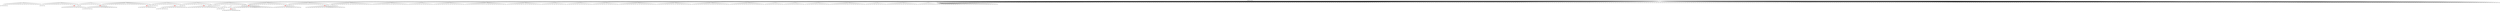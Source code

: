 digraph g {
	"53" -> "54";
	"54" [label="41"];
	"50" -> "51";
	"51" [label="22"];
	"41" -> "42";
	"42" [color=indianred1, style=filled, label="21"];
	"40" -> "41";
	"41" [label="33"];
	"38" -> "39";
	"39" [label="29"];
	"37" -> "38";
	"38" [color=indianred1, style=filled, label="50"];
	"36" -> "37";
	"37" [label="20"];
	"32" -> "33";
	"33" [color=indianred1, style=filled, label="9"];
	"31" -> "32";
	"32" [label="18"];
	"29" -> "30";
	"30" [label="11"];
	"28" -> "29";
	"29" [color=indianred1, style=filled, label="6"];
	"27" -> "28";
	"28" [label="35"];
	"25" -> "26";
	"26" [color=indianred1, style=filled, label="39"];
	"23" -> "24";
	"24" [label="40"];
	"23" -> "25";
	"25" [label="12"];
	"20" -> "21";
	"21" [label="13"];
	"19" -> "20";
	"20" [label="8"];
	"19" -> "22";
	"22" [label="44"];
	"17" -> "18";
	"18" [color=indianred1, style=filled, label="25"];
	"16" -> "17";
	"17" [label="23"];
	"15" -> "16";
	"16" [color=indianred1, style=filled, label="32"];
	"14" -> "15";
	"15" [label="25"];
	"14" -> "19";
	"19" [label="7"];
	"8" -> "9";
	"9" [color=indianred1, style=filled, label="31"];
	"7" -> "8";
	"8" [label="5"];
	"2" -> "3";
	"3" [color=indianred1, style=filled, label="49"];
	"1" -> "2";
	"2" [label="30"];
	"1" -> "4";
	"4" [label="17"];
	"0" -> "1";
	"1" [label="49"];
	"0" -> "5";
	"5" [label="36"];
	"0" -> "6";
	"6" [label="34"];
	"0" -> "7";
	"7" [label="31"];
	"0" -> "10";
	"10" [label="43"];
	"0" -> "11";
	"11" [label="3"];
	"0" -> "12";
	"12" [label="19"];
	"0" -> "13";
	"13" [label="26"];
	"0" -> "14";
	"14" [label="32"];
	"0" -> "23";
	"23" [label="39"];
	"0" -> "27";
	"27" [label="6"];
	"0" -> "31";
	"31" [label="9"];
	"0" -> "34";
	"34" [label="28"];
	"0" -> "35";
	"35" [label="10"];
	"0" -> "36";
	"36" [label="50"];
	"0" -> "40";
	"40" [label="21"];
	"0" -> "43";
	"43" [label="46"];
	"0" -> "44";
	"44" [label="42"];
	"0" -> "45";
	"45" [label="2"];
	"0" -> "46";
	"46" [label="15"];
	"0" -> "47";
	"47" [label="14"];
	"0" -> "48";
	"48" [label="37"];
	"0" -> "49";
	"49" [label="48"];
	"0" -> "50";
	"50" [label="38"];
	"0" -> "52";
	"52" [label="27"];
	"0" -> "53";
	"53" [label="45"];
	"0" -> "55";
	"55" [label="4"];
	"0" -> "56";
	"56" [label="16"];
	"0" -> "57";
	"57" [label="24"];
	"0" -> "58";
	"58" [label="47"];
	"0" -> "59";
	"59" [label="1"];
	"0" [label="germline"];
	"0" -> "cell1";
	"cell1" [shape=box];
	"36" -> "cell2";
	"cell2" [shape=box];
	"59" -> "cell3";
	"cell3" [shape=box];
	"0" -> "cell4";
	"cell4" [shape=box];
	"0" -> "cell5";
	"cell5" [shape=box];
	"0" -> "cell6";
	"cell6" [shape=box];
	"43" -> "cell7";
	"cell7" [shape=box];
	"0" -> "cell8";
	"cell8" [shape=box];
	"0" -> "cell9";
	"cell9" [shape=box];
	"57" -> "cell10";
	"cell10" [shape=box];
	"0" -> "cell11";
	"cell11" [shape=box];
	"30" -> "cell12";
	"cell12" [shape=box];
	"0" -> "cell13";
	"cell13" [shape=box];
	"44" -> "cell14";
	"cell14" [shape=box];
	"0" -> "cell15";
	"cell15" [shape=box];
	"0" -> "cell16";
	"cell16" [shape=box];
	"33" -> "cell17";
	"cell17" [shape=box];
	"0" -> "cell18";
	"cell18" [shape=box];
	"0" -> "cell19";
	"cell19" [shape=box];
	"16" -> "cell20";
	"cell20" [shape=box];
	"59" -> "cell21";
	"cell21" [shape=box];
	"35" -> "cell22";
	"cell22" [shape=box];
	"42" -> "cell23";
	"cell23" [shape=box];
	"0" -> "cell24";
	"cell24" [shape=box];
	"0" -> "cell25";
	"cell25" [shape=box];
	"0" -> "cell26";
	"cell26" [shape=box];
	"0" -> "cell27";
	"cell27" [shape=box];
	"0" -> "cell28";
	"cell28" [shape=box];
	"45" -> "cell29";
	"cell29" [shape=box];
	"35" -> "cell30";
	"cell30" [shape=box];
	"0" -> "cell31";
	"cell31" [shape=box];
	"0" -> "cell32";
	"cell32" [shape=box];
	"0" -> "cell33";
	"cell33" [shape=box];
	"30" -> "cell34";
	"cell34" [shape=box];
	"0" -> "cell35";
	"cell35" [shape=box];
	"0" -> "cell36";
	"cell36" [shape=box];
	"0" -> "cell37";
	"cell37" [shape=box];
	"6" -> "cell38";
	"cell38" [shape=box];
	"0" -> "cell39";
	"cell39" [shape=box];
	"0" -> "cell40";
	"cell40" [shape=box];
	"0" -> "cell41";
	"cell41" [shape=box];
	"0" -> "cell42";
	"cell42" [shape=box];
	"56" -> "cell43";
	"cell43" [shape=box];
	"0" -> "cell44";
	"cell44" [shape=box];
	"14" -> "cell45";
	"cell45" [shape=box];
	"0" -> "cell46";
	"cell46" [shape=box];
	"0" -> "cell47";
	"cell47" [shape=box];
	"0" -> "cell48";
	"cell48" [shape=box];
	"0" -> "cell49";
	"cell49" [shape=box];
	"59" -> "cell50";
	"cell50" [shape=box];
	"0" -> "cell51";
	"cell51" [shape=box];
	"35" -> "cell52";
	"cell52" [shape=box];
	"46" -> "cell53";
	"cell53" [shape=box];
	"56" -> "cell54";
	"cell54" [shape=box];
	"51" -> "cell55";
	"cell55" [shape=box];
	"0" -> "cell56";
	"cell56" [shape=box];
	"0" -> "cell57";
	"cell57" [shape=box];
	"0" -> "cell58";
	"cell58" [shape=box];
	"7" -> "cell59";
	"cell59" [shape=box];
	"1" -> "cell60";
	"cell60" [shape=box];
	"33" -> "cell61";
	"cell61" [shape=box];
	"0" -> "cell62";
	"cell62" [shape=box];
	"40" -> "cell63";
	"cell63" [shape=box];
	"12" -> "cell64";
	"cell64" [shape=box];
	"26" -> "cell65";
	"cell65" [shape=box];
	"5" -> "cell66";
	"cell66" [shape=box];
	"18" -> "cell67";
	"cell67" [shape=box];
	"48" -> "cell68";
	"cell68" [shape=box];
	"43" -> "cell69";
	"cell69" [shape=box];
	"0" -> "cell70";
	"cell70" [shape=box];
	"0" -> "cell71";
	"cell71" [shape=box];
	"12" -> "cell72";
	"cell72" [shape=box];
	"0" -> "cell73";
	"cell73" [shape=box];
	"36" -> "cell74";
	"cell74" [shape=box];
	"0" -> "cell75";
	"cell75" [shape=box];
	"35" -> "cell76";
	"cell76" [shape=box];
	"0" -> "cell77";
	"cell77" [shape=box];
	"42" -> "cell78";
	"cell78" [shape=box];
	"0" -> "cell79";
	"cell79" [shape=box];
	"0" -> "cell80";
	"cell80" [shape=box];
	"58" -> "cell81";
	"cell81" [shape=box];
	"0" -> "cell82";
	"cell82" [shape=box];
	"0" -> "cell83";
	"cell83" [shape=box];
	"23" -> "cell84";
	"cell84" [shape=box];
	"1" -> "cell85";
	"cell85" [shape=box];
	"55" -> "cell86";
	"cell86" [shape=box];
	"50" -> "cell87";
	"cell87" [shape=box];
	"0" -> "cell88";
	"cell88" [shape=box];
	"0" -> "cell89";
	"cell89" [shape=box];
	"5" -> "cell90";
	"cell90" [shape=box];
	"0" -> "cell91";
	"cell91" [shape=box];
	"0" -> "cell92";
	"cell92" [shape=box];
	"0" -> "cell93";
	"cell93" [shape=box];
	"46" -> "cell94";
	"cell94" [shape=box];
	"38" -> "cell95";
	"cell95" [shape=box];
	"0" -> "cell96";
	"cell96" [shape=box];
	"12" -> "cell97";
	"cell97" [shape=box];
	"0" -> "cell98";
	"cell98" [shape=box];
	"13" -> "cell99";
	"cell99" [shape=box];
	"11" -> "cell100";
	"cell100" [shape=box];
	"0" -> "cell101";
	"cell101" [shape=box];
	"0" -> "cell102";
	"cell102" [shape=box];
	"0" -> "cell103";
	"cell103" [shape=box];
	"0" -> "cell104";
	"cell104" [shape=box];
	"52" -> "cell105";
	"cell105" [shape=box];
	"0" -> "cell106";
	"cell106" [shape=box];
	"0" -> "cell107";
	"cell107" [shape=box];
	"0" -> "cell108";
	"cell108" [shape=box];
	"0" -> "cell109";
	"cell109" [shape=box];
	"39" -> "cell110";
	"cell110" [shape=box];
	"0" -> "cell111";
	"cell111" [shape=box];
	"0" -> "cell112";
	"cell112" [shape=box];
	"0" -> "cell113";
	"cell113" [shape=box];
	"23" -> "cell114";
	"cell114" [shape=box];
	"0" -> "cell115";
	"cell115" [shape=box];
	"0" -> "cell116";
	"cell116" [shape=box];
	"12" -> "cell117";
	"cell117" [shape=box];
	"0" -> "cell118";
	"cell118" [shape=box];
	"0" -> "cell119";
	"cell119" [shape=box];
	"0" -> "cell120";
	"cell120" [shape=box];
	"49" -> "cell121";
	"cell121" [shape=box];
	"0" -> "cell122";
	"cell122" [shape=box];
	"48" -> "cell123";
	"cell123" [shape=box];
	"16" -> "cell124";
	"cell124" [shape=box];
	"11" -> "cell125";
	"cell125" [shape=box];
	"12" -> "cell126";
	"cell126" [shape=box];
	"23" -> "cell127";
	"cell127" [shape=box];
	"4" -> "cell128";
	"cell128" [shape=box];
	"16" -> "cell129";
	"cell129" [shape=box];
	"7" -> "cell130";
	"cell130" [shape=box];
	"31" -> "cell131";
	"cell131" [shape=box];
	"0" -> "cell132";
	"cell132" [shape=box];
	"0" -> "cell133";
	"cell133" [shape=box];
	"0" -> "cell134";
	"cell134" [shape=box];
	"0" -> "cell135";
	"cell135" [shape=box];
	"43" -> "cell136";
	"cell136" [shape=box];
	"0" -> "cell137";
	"cell137" [shape=box];
	"46" -> "cell138";
	"cell138" [shape=box];
	"0" -> "cell139";
	"cell139" [shape=box];
	"5" -> "cell140";
	"cell140" [shape=box];
	"0" -> "cell141";
	"cell141" [shape=box];
	"0" -> "cell142";
	"cell142" [shape=box];
	"42" -> "cell143";
	"cell143" [shape=box];
	"0" -> "cell144";
	"cell144" [shape=box];
	"0" -> "cell145";
	"cell145" [shape=box];
	"0" -> "cell146";
	"cell146" [shape=box];
	"0" -> "cell147";
	"cell147" [shape=box];
	"0" -> "cell148";
	"cell148" [shape=box];
	"13" -> "cell149";
	"cell149" [shape=box];
	"45" -> "cell150";
	"cell150" [shape=box];
	"46" -> "cell151";
	"cell151" [shape=box];
	"0" -> "cell152";
	"cell152" [shape=box];
	"1" -> "cell153";
	"cell153" [shape=box];
	"39" -> "cell154";
	"cell154" [shape=box];
	"37" -> "cell155";
	"cell155" [shape=box];
	"23" -> "cell156";
	"cell156" [shape=box];
	"43" -> "cell157";
	"cell157" [shape=box];
	"20" -> "cell158";
	"cell158" [shape=box];
	"0" -> "cell159";
	"cell159" [shape=box];
	"35" -> "cell160";
	"cell160" [shape=box];
	"52" -> "cell161";
	"cell161" [shape=box];
	"0" -> "cell162";
	"cell162" [shape=box];
	"0" -> "cell163";
	"cell163" [shape=box];
	"0" -> "cell164";
	"cell164" [shape=box];
	"0" -> "cell165";
	"cell165" [shape=box];
	"0" -> "cell166";
	"cell166" [shape=box];
	"3" -> "cell167";
	"cell167" [shape=box];
	"48" -> "cell168";
	"cell168" [shape=box];
	"5" -> "cell169";
	"cell169" [shape=box];
	"0" -> "cell170";
	"cell170" [shape=box];
	"5" -> "cell171";
	"cell171" [shape=box];
	"0" -> "cell172";
	"cell172" [shape=box];
	"0" -> "cell173";
	"cell173" [shape=box];
	"0" -> "cell174";
	"cell174" [shape=box];
	"0" -> "cell175";
	"cell175" [shape=box];
	"11" -> "cell176";
	"cell176" [shape=box];
	"0" -> "cell177";
	"cell177" [shape=box];
	"0" -> "cell178";
	"cell178" [shape=box];
	"0" -> "cell179";
	"cell179" [shape=box];
	"0" -> "cell180";
	"cell180" [shape=box];
	"0" -> "cell181";
	"cell181" [shape=box];
	"46" -> "cell182";
	"cell182" [shape=box];
	"0" -> "cell183";
	"cell183" [shape=box];
	"48" -> "cell184";
	"cell184" [shape=box];
	"0" -> "cell185";
	"cell185" [shape=box];
	"0" -> "cell186";
	"cell186" [shape=box];
	"0" -> "cell187";
	"cell187" [shape=box];
	"0" -> "cell188";
	"cell188" [shape=box];
	"0" -> "cell189";
	"cell189" [shape=box];
	"28" -> "cell190";
	"cell190" [shape=box];
	"0" -> "cell191";
	"cell191" [shape=box];
	"36" -> "cell192";
	"cell192" [shape=box];
	"0" -> "cell193";
	"cell193" [shape=box];
	"49" -> "cell194";
	"cell194" [shape=box];
	"0" -> "cell195";
	"cell195" [shape=box];
	"38" -> "cell196";
	"cell196" [shape=box];
	"0" -> "cell197";
	"cell197" [shape=box];
	"44" -> "cell198";
	"cell198" [shape=box];
	"0" -> "cell199";
	"cell199" [shape=box];
	"0" -> "cell200";
	"cell200" [shape=box];
	"10" -> "cell201";
	"cell201" [shape=box];
	"0" -> "cell202";
	"cell202" [shape=box];
	"52" -> "cell203";
	"cell203" [shape=box];
	"0" -> "cell204";
	"cell204" [shape=box];
	"0" -> "cell205";
	"cell205" [shape=box];
	"11" -> "cell206";
	"cell206" [shape=box];
	"0" -> "cell207";
	"cell207" [shape=box];
	"0" -> "cell208";
	"cell208" [shape=box];
	"0" -> "cell209";
	"cell209" [shape=box];
	"0" -> "cell210";
	"cell210" [shape=box];
	"0" -> "cell211";
	"cell211" [shape=box];
	"45" -> "cell212";
	"cell212" [shape=box];
	"0" -> "cell213";
	"cell213" [shape=box];
	"13" -> "cell214";
	"cell214" [shape=box];
	"0" -> "cell215";
	"cell215" [shape=box];
	"38" -> "cell216";
	"cell216" [shape=box];
	"26" -> "cell217";
	"cell217" [shape=box];
	"45" -> "cell218";
	"cell218" [shape=box];
	"0" -> "cell219";
	"cell219" [shape=box];
	"36" -> "cell220";
	"cell220" [shape=box];
	"14" -> "cell221";
	"cell221" [shape=box];
	"0" -> "cell222";
	"cell222" [shape=box];
	"0" -> "cell223";
	"cell223" [shape=box];
	"0" -> "cell224";
	"cell224" [shape=box];
	"4" -> "cell225";
	"cell225" [shape=box];
	"0" -> "cell226";
	"cell226" [shape=box];
	"46" -> "cell227";
	"cell227" [shape=box];
	"5" -> "cell228";
	"cell228" [shape=box];
	"11" -> "cell229";
	"cell229" [shape=box];
	"44" -> "cell230";
	"cell230" [shape=box];
	"0" -> "cell231";
	"cell231" [shape=box];
	"48" -> "cell232";
	"cell232" [shape=box];
	"31" -> "cell233";
	"cell233" [shape=box];
	"0" -> "cell234";
	"cell234" [shape=box];
	"58" -> "cell235";
	"cell235" [shape=box];
	"36" -> "cell236";
	"cell236" [shape=box];
	"0" -> "cell237";
	"cell237" [shape=box];
	"0" -> "cell238";
	"cell238" [shape=box];
	"0" -> "cell239";
	"cell239" [shape=box];
	"0" -> "cell240";
	"cell240" [shape=box];
	"5" -> "cell241";
	"cell241" [shape=box];
	"0" -> "cell242";
	"cell242" [shape=box];
	"58" -> "cell243";
	"cell243" [shape=box];
	"0" -> "cell244";
	"cell244" [shape=box];
	"38" -> "cell245";
	"cell245" [shape=box];
	"45" -> "cell246";
	"cell246" [shape=box];
	"36" -> "cell247";
	"cell247" [shape=box];
	"0" -> "cell248";
	"cell248" [shape=box];
	"0" -> "cell249";
	"cell249" [shape=box];
	"42" -> "cell250";
	"cell250" [shape=box];
	"32" -> "cell251";
	"cell251" [shape=box];
	"58" -> "cell252";
	"cell252" [shape=box];
	"0" -> "cell253";
	"cell253" [shape=box];
	"0" -> "cell254";
	"cell254" [shape=box];
	"16" -> "cell255";
	"cell255" [shape=box];
	"0" -> "cell256";
	"cell256" [shape=box];
	"21" -> "cell257";
	"cell257" [shape=box];
	"33" -> "cell258";
	"cell258" [shape=box];
	"0" -> "cell259";
	"cell259" [shape=box];
	"11" -> "cell260";
	"cell260" [shape=box];
	"0" -> "cell261";
	"cell261" [shape=box];
	"0" -> "cell262";
	"cell262" [shape=box];
	"16" -> "cell263";
	"cell263" [shape=box];
	"0" -> "cell264";
	"cell264" [shape=box];
	"0" -> "cell265";
	"cell265" [shape=box];
	"0" -> "cell266";
	"cell266" [shape=box];
	"26" -> "cell267";
	"cell267" [shape=box];
	"50" -> "cell268";
	"cell268" [shape=box];
	"0" -> "cell269";
	"cell269" [shape=box];
	"0" -> "cell270";
	"cell270" [shape=box];
	"44" -> "cell271";
	"cell271" [shape=box];
	"49" -> "cell272";
	"cell272" [shape=box];
	"0" -> "cell273";
	"cell273" [shape=box];
	"0" -> "cell274";
	"cell274" [shape=box];
	"13" -> "cell275";
	"cell275" [shape=box];
	"0" -> "cell276";
	"cell276" [shape=box];
	"33" -> "cell277";
	"cell277" [shape=box];
	"50" -> "cell278";
	"cell278" [shape=box];
	"0" -> "cell279";
	"cell279" [shape=box];
	"0" -> "cell280";
	"cell280" [shape=box];
	"0" -> "cell281";
	"cell281" [shape=box];
	"0" -> "cell282";
	"cell282" [shape=box];
	"0" -> "cell283";
	"cell283" [shape=box];
	"3" -> "cell284";
	"cell284" [shape=box];
	"12" -> "cell285";
	"cell285" [shape=box];
	"0" -> "cell286";
	"cell286" [shape=box];
	"0" -> "cell287";
	"cell287" [shape=box];
	"56" -> "cell288";
	"cell288" [shape=box];
	"0" -> "cell289";
	"cell289" [shape=box];
	"0" -> "cell290";
	"cell290" [shape=box];
	"0" -> "cell291";
	"cell291" [shape=box];
	"22" -> "cell292";
	"cell292" [shape=box];
	"0" -> "cell293";
	"cell293" [shape=box];
	"0" -> "cell294";
	"cell294" [shape=box];
	"52" -> "cell295";
	"cell295" [shape=box];
	"0" -> "cell296";
	"cell296" [shape=box];
	"50" -> "cell297";
	"cell297" [shape=box];
	"33" -> "cell298";
	"cell298" [shape=box];
	"0" -> "cell299";
	"cell299" [shape=box];
	"3" -> "cell300";
	"cell300" [shape=box];
	"31" -> "cell301";
	"cell301" [shape=box];
	"31" -> "cell302";
	"cell302" [shape=box];
	"0" -> "cell303";
	"cell303" [shape=box];
	"7" -> "cell304";
	"cell304" [shape=box];
	"0" -> "cell305";
	"cell305" [shape=box];
	"0" -> "cell306";
	"cell306" [shape=box];
	"27" -> "cell307";
	"cell307" [shape=box];
	"0" -> "cell308";
	"cell308" [shape=box];
	"0" -> "cell309";
	"cell309" [shape=box];
	"0" -> "cell310";
	"cell310" [shape=box];
	"0" -> "cell311";
	"cell311" [shape=box];
	"0" -> "cell312";
	"cell312" [shape=box];
	"6" -> "cell313";
	"cell313" [shape=box];
	"52" -> "cell314";
	"cell314" [shape=box];
	"0" -> "cell315";
	"cell315" [shape=box];
	"7" -> "cell316";
	"cell316" [shape=box];
	"6" -> "cell317";
	"cell317" [shape=box];
	"0" -> "cell318";
	"cell318" [shape=box];
	"0" -> "cell319";
	"cell319" [shape=box];
	"50" -> "cell320";
	"cell320" [shape=box];
	"59" -> "cell321";
	"cell321" [shape=box];
	"54" -> "cell322";
	"cell322" [shape=box];
	"0" -> "cell323";
	"cell323" [shape=box];
	"57" -> "cell324";
	"cell324" [shape=box];
	"0" -> "cell325";
	"cell325" [shape=box];
	"0" -> "cell326";
	"cell326" [shape=box];
	"0" -> "cell327";
	"cell327" [shape=box];
	"0" -> "cell328";
	"cell328" [shape=box];
	"0" -> "cell329";
	"cell329" [shape=box];
	"0" -> "cell330";
	"cell330" [shape=box];
	"58" -> "cell331";
	"cell331" [shape=box];
	"0" -> "cell332";
	"cell332" [shape=box];
	"27" -> "cell333";
	"cell333" [shape=box];
	"0" -> "cell334";
	"cell334" [shape=box];
	"0" -> "cell335";
	"cell335" [shape=box];
	"43" -> "cell336";
	"cell336" [shape=box];
	"55" -> "cell337";
	"cell337" [shape=box];
	"0" -> "cell338";
	"cell338" [shape=box];
	"0" -> "cell339";
	"cell339" [shape=box];
	"0" -> "cell340";
	"cell340" [shape=box];
	"0" -> "cell341";
	"cell341" [shape=box];
	"0" -> "cell342";
	"cell342" [shape=box];
	"3" -> "cell343";
	"cell343" [shape=box];
	"0" -> "cell344";
	"cell344" [shape=box];
	"53" -> "cell345";
	"cell345" [shape=box];
	"0" -> "cell346";
	"cell346" [shape=box];
	"3" -> "cell347";
	"cell347" [shape=box];
	"0" -> "cell348";
	"cell348" [shape=box];
	"0" -> "cell349";
	"cell349" [shape=box];
	"0" -> "cell350";
	"cell350" [shape=box];
	"16" -> "cell351";
	"cell351" [shape=box];
	"0" -> "cell352";
	"cell352" [shape=box];
	"0" -> "cell353";
	"cell353" [shape=box];
	"0" -> "cell354";
	"cell354" [shape=box];
	"18" -> "cell355";
	"cell355" [shape=box];
	"36" -> "cell356";
	"cell356" [shape=box];
	"0" -> "cell357";
	"cell357" [shape=box];
	"0" -> "cell358";
	"cell358" [shape=box];
	"0" -> "cell359";
	"cell359" [shape=box];
	"14" -> "cell360";
	"cell360" [shape=box];
	"6" -> "cell361";
	"cell361" [shape=box];
	"0" -> "cell362";
	"cell362" [shape=box];
	"54" -> "cell363";
	"cell363" [shape=box];
	"53" -> "cell364";
	"cell364" [shape=box];
	"0" -> "cell365";
	"cell365" [shape=box];
	"47" -> "cell366";
	"cell366" [shape=box];
	"29" -> "cell367";
	"cell367" [shape=box];
	"33" -> "cell368";
	"cell368" [shape=box];
	"0" -> "cell369";
	"cell369" [shape=box];
	"0" -> "cell370";
	"cell370" [shape=box];
	"58" -> "cell371";
	"cell371" [shape=box];
	"1" -> "cell372";
	"cell372" [shape=box];
	"0" -> "cell373";
	"cell373" [shape=box];
	"0" -> "cell374";
	"cell374" [shape=box];
	"0" -> "cell375";
	"cell375" [shape=box];
	"0" -> "cell376";
	"cell376" [shape=box];
	"58" -> "cell377";
	"cell377" [shape=box];
	"56" -> "cell378";
	"cell378" [shape=box];
	"0" -> "cell379";
	"cell379" [shape=box];
	"0" -> "cell380";
	"cell380" [shape=box];
	"51" -> "cell381";
	"cell381" [shape=box];
	"0" -> "cell382";
	"cell382" [shape=box];
	"0" -> "cell383";
	"cell383" [shape=box];
	"0" -> "cell384";
	"cell384" [shape=box];
	"35" -> "cell385";
	"cell385" [shape=box];
	"0" -> "cell386";
	"cell386" [shape=box];
	"0" -> "cell387";
	"cell387" [shape=box];
	"0" -> "cell388";
	"cell388" [shape=box];
	"0" -> "cell389";
	"cell389" [shape=box];
	"0" -> "cell390";
	"cell390" [shape=box];
	"10" -> "cell391";
	"cell391" [shape=box];
	"0" -> "cell392";
	"cell392" [shape=box];
	"54" -> "cell393";
	"cell393" [shape=box];
	"0" -> "cell394";
	"cell394" [shape=box];
	"0" -> "cell395";
	"cell395" [shape=box];
	"0" -> "cell396";
	"cell396" [shape=box];
	"0" -> "cell397";
	"cell397" [shape=box];
	"0" -> "cell398";
	"cell398" [shape=box];
	"40" -> "cell399";
	"cell399" [shape=box];
	"32" -> "cell400";
	"cell400" [shape=box];
	"0" -> "cell401";
	"cell401" [shape=box];
	"0" -> "cell402";
	"cell402" [shape=box];
	"57" -> "cell403";
	"cell403" [shape=box];
	"0" -> "cell404";
	"cell404" [shape=box];
	"0" -> "cell405";
	"cell405" [shape=box];
	"0" -> "cell406";
	"cell406" [shape=box];
	"0" -> "cell407";
	"cell407" [shape=box];
	"52" -> "cell408";
	"cell408" [shape=box];
	"56" -> "cell409";
	"cell409" [shape=box];
	"0" -> "cell410";
	"cell410" [shape=box];
	"0" -> "cell411";
	"cell411" [shape=box];
	"7" -> "cell412";
	"cell412" [shape=box];
	"0" -> "cell413";
	"cell413" [shape=box];
	"41" -> "cell414";
	"cell414" [shape=box];
	"34" -> "cell415";
	"cell415" [shape=box];
	"35" -> "cell416";
	"cell416" [shape=box];
	"0" -> "cell417";
	"cell417" [shape=box];
	"0" -> "cell418";
	"cell418" [shape=box];
	"33" -> "cell419";
	"cell419" [shape=box];
	"0" -> "cell420";
	"cell420" [shape=box];
	"0" -> "cell421";
	"cell421" [shape=box];
	"26" -> "cell422";
	"cell422" [shape=box];
	"0" -> "cell423";
	"cell423" [shape=box];
	"46" -> "cell424";
	"cell424" [shape=box];
	"21" -> "cell425";
	"cell425" [shape=box];
	"0" -> "cell426";
	"cell426" [shape=box];
	"0" -> "cell427";
	"cell427" [shape=box];
	"58" -> "cell428";
	"cell428" [shape=box];
	"0" -> "cell429";
	"cell429" [shape=box];
	"20" -> "cell430";
	"cell430" [shape=box];
	"0" -> "cell431";
	"cell431" [shape=box];
	"43" -> "cell432";
	"cell432" [shape=box];
	"0" -> "cell433";
	"cell433" [shape=box];
	"0" -> "cell434";
	"cell434" [shape=box];
	"0" -> "cell435";
	"cell435" [shape=box];
	"36" -> "cell436";
	"cell436" [shape=box];
	"0" -> "cell437";
	"cell437" [shape=box];
	"42" -> "cell438";
	"cell438" [shape=box];
	"0" -> "cell439";
	"cell439" [shape=box];
	"0" -> "cell440";
	"cell440" [shape=box];
	"31" -> "cell441";
	"cell441" [shape=box];
	"0" -> "cell442";
	"cell442" [shape=box];
	"0" -> "cell443";
	"cell443" [shape=box];
	"0" -> "cell444";
	"cell444" [shape=box];
	"47" -> "cell445";
	"cell445" [shape=box];
	"56" -> "cell446";
	"cell446" [shape=box];
	"0" -> "cell447";
	"cell447" [shape=box];
	"0" -> "cell448";
	"cell448" [shape=box];
	"11" -> "cell449";
	"cell449" [shape=box];
	"29" -> "cell450";
	"cell450" [shape=box];
	"9" -> "cell451";
	"cell451" [shape=box];
	"0" -> "cell452";
	"cell452" [shape=box];
	"0" -> "cell453";
	"cell453" [shape=box];
	"0" -> "cell454";
	"cell454" [shape=box];
	"36" -> "cell455";
	"cell455" [shape=box];
	"57" -> "cell456";
	"cell456" [shape=box];
	"13" -> "cell457";
	"cell457" [shape=box];
	"0" -> "cell458";
	"cell458" [shape=box];
	"0" -> "cell459";
	"cell459" [shape=box];
	"0" -> "cell460";
	"cell460" [shape=box];
	"0" -> "cell461";
	"cell461" [shape=box];
	"46" -> "cell462";
	"cell462" [shape=box];
	"38" -> "cell463";
	"cell463" [shape=box];
	"0" -> "cell464";
	"cell464" [shape=box];
	"25" -> "cell465";
	"cell465" [shape=box];
	"31" -> "cell466";
	"cell466" [shape=box];
	"0" -> "cell467";
	"cell467" [shape=box];
	"0" -> "cell468";
	"cell468" [shape=box];
	"50" -> "cell469";
	"cell469" [shape=box];
	"0" -> "cell470";
	"cell470" [shape=box];
	"45" -> "cell471";
	"cell471" [shape=box];
	"0" -> "cell472";
	"cell472" [shape=box];
	"0" -> "cell473";
	"cell473" [shape=box];
	"0" -> "cell474";
	"cell474" [shape=box];
	"0" -> "cell475";
	"cell475" [shape=box];
	"0" -> "cell476";
	"cell476" [shape=box];
	"0" -> "cell477";
	"cell477" [shape=box];
	"32" -> "cell478";
	"cell478" [shape=box];
	"0" -> "cell479";
	"cell479" [shape=box];
	"0" -> "cell480";
	"cell480" [shape=box];
	"42" -> "cell481";
	"cell481" [shape=box];
	"0" -> "cell482";
	"cell482" [shape=box];
	"0" -> "cell483";
	"cell483" [shape=box];
	"15" -> "cell484";
	"cell484" [shape=box];
	"45" -> "cell485";
	"cell485" [shape=box];
	"0" -> "cell486";
	"cell486" [shape=box];
	"0" -> "cell487";
	"cell487" [shape=box];
	"0" -> "cell488";
	"cell488" [shape=box];
	"51" -> "cell489";
	"cell489" [shape=box];
	"0" -> "cell490";
	"cell490" [shape=box];
	"0" -> "cell491";
	"cell491" [shape=box];
	"0" -> "cell492";
	"cell492" [shape=box];
	"0" -> "cell493";
	"cell493" [shape=box];
	"52" -> "cell494";
	"cell494" [shape=box];
	"16" -> "cell495";
	"cell495" [shape=box];
	"0" -> "cell496";
	"cell496" [shape=box];
	"0" -> "cell497";
	"cell497" [shape=box];
	"36" -> "cell498";
	"cell498" [shape=box];
	"15" -> "cell499";
	"cell499" [shape=box];
	"36" -> "cell500";
	"cell500" [shape=box];
	"3" -> "cell501";
	"cell501" [shape=box];
	"0" -> "cell502";
	"cell502" [shape=box];
	"0" -> "cell503";
	"cell503" [shape=box];
	"6" -> "cell504";
	"cell504" [shape=box];
	"0" -> "cell505";
	"cell505" [shape=box];
	"0" -> "cell506";
	"cell506" [shape=box];
	"0" -> "cell507";
	"cell507" [shape=box];
	"0" -> "cell508";
	"cell508" [shape=box];
	"0" -> "cell509";
	"cell509" [shape=box];
	"0" -> "cell510";
	"cell510" [shape=box];
	"0" -> "cell511";
	"cell511" [shape=box];
	"0" -> "cell512";
	"cell512" [shape=box];
	"0" -> "cell513";
	"cell513" [shape=box];
	"23" -> "cell514";
	"cell514" [shape=box];
	"0" -> "cell515";
	"cell515" [shape=box];
	"0" -> "cell516";
	"cell516" [shape=box];
	"0" -> "cell517";
	"cell517" [shape=box];
	"0" -> "cell518";
	"cell518" [shape=box];
	"31" -> "cell519";
	"cell519" [shape=box];
	"0" -> "cell520";
	"cell520" [shape=box];
	"0" -> "cell521";
	"cell521" [shape=box];
	"23" -> "cell522";
	"cell522" [shape=box];
	"0" -> "cell523";
	"cell523" [shape=box];
	"26" -> "cell524";
	"cell524" [shape=box];
	"0" -> "cell525";
	"cell525" [shape=box];
	"40" -> "cell526";
	"cell526" [shape=box];
	"0" -> "cell527";
	"cell527" [shape=box];
	"56" -> "cell528";
	"cell528" [shape=box];
	"14" -> "cell529";
	"cell529" [shape=box];
	"3" -> "cell530";
	"cell530" [shape=box];
	"0" -> "cell531";
	"cell531" [shape=box];
	"0" -> "cell532";
	"cell532" [shape=box];
	"49" -> "cell533";
	"cell533" [shape=box];
	"0" -> "cell534";
	"cell534" [shape=box];
	"5" -> "cell535";
	"cell535" [shape=box];
	"0" -> "cell536";
	"cell536" [shape=box];
	"0" -> "cell537";
	"cell537" [shape=box];
	"31" -> "cell538";
	"cell538" [shape=box];
	"14" -> "cell539";
	"cell539" [shape=box];
	"0" -> "cell540";
	"cell540" [shape=box];
	"0" -> "cell541";
	"cell541" [shape=box];
	"0" -> "cell542";
	"cell542" [shape=box];
	"0" -> "cell543";
	"cell543" [shape=box];
	"38" -> "cell544";
	"cell544" [shape=box];
	"34" -> "cell545";
	"cell545" [shape=box];
	"0" -> "cell546";
	"cell546" [shape=box];
	"0" -> "cell547";
	"cell547" [shape=box];
	"27" -> "cell548";
	"cell548" [shape=box];
	"0" -> "cell549";
	"cell549" [shape=box];
	"0" -> "cell550";
	"cell550" [shape=box];
	"29" -> "cell551";
	"cell551" [shape=box];
	"8" -> "cell552";
	"cell552" [shape=box];
	"43" -> "cell553";
	"cell553" [shape=box];
	"46" -> "cell554";
	"cell554" [shape=box];
	"0" -> "cell555";
	"cell555" [shape=box];
	"10" -> "cell556";
	"cell556" [shape=box];
	"53" -> "cell557";
	"cell557" [shape=box];
	"0" -> "cell558";
	"cell558" [shape=box];
	"50" -> "cell559";
	"cell559" [shape=box];
	"0" -> "cell560";
	"cell560" [shape=box];
	"13" -> "cell561";
	"cell561" [shape=box];
	"52" -> "cell562";
	"cell562" [shape=box];
	"0" -> "cell563";
	"cell563" [shape=box];
	"46" -> "cell564";
	"cell564" [shape=box];
	"0" -> "cell565";
	"cell565" [shape=box];
	"52" -> "cell566";
	"cell566" [shape=box];
	"14" -> "cell567";
	"cell567" [shape=box];
	"0" -> "cell568";
	"cell568" [shape=box];
	"15" -> "cell569";
	"cell569" [shape=box];
	"0" -> "cell570";
	"cell570" [shape=box];
	"36" -> "cell571";
	"cell571" [shape=box];
	"0" -> "cell572";
	"cell572" [shape=box];
	"0" -> "cell573";
	"cell573" [shape=box];
	"3" -> "cell574";
	"cell574" [shape=box];
	"0" -> "cell575";
	"cell575" [shape=box];
	"16" -> "cell576";
	"cell576" [shape=box];
	"52" -> "cell577";
	"cell577" [shape=box];
	"42" -> "cell578";
	"cell578" [shape=box];
	"6" -> "cell579";
	"cell579" [shape=box];
	"0" -> "cell580";
	"cell580" [shape=box];
	"7" -> "cell581";
	"cell581" [shape=box];
	"0" -> "cell582";
	"cell582" [shape=box];
	"0" -> "cell583";
	"cell583" [shape=box];
	"48" -> "cell584";
	"cell584" [shape=box];
	"38" -> "cell585";
	"cell585" [shape=box];
	"0" -> "cell586";
	"cell586" [shape=box];
	"0" -> "cell587";
	"cell587" [shape=box];
	"0" -> "cell588";
	"cell588" [shape=box];
	"9" -> "cell589";
	"cell589" [shape=box];
	"0" -> "cell590";
	"cell590" [shape=box];
	"23" -> "cell591";
	"cell591" [shape=box];
	"0" -> "cell592";
	"cell592" [shape=box];
	"0" -> "cell593";
	"cell593" [shape=box];
	"0" -> "cell594";
	"cell594" [shape=box];
	"28" -> "cell595";
	"cell595" [shape=box];
	"47" -> "cell596";
	"cell596" [shape=box];
	"0" -> "cell597";
	"cell597" [shape=box];
	"29" -> "cell598";
	"cell598" [shape=box];
	"0" -> "cell599";
	"cell599" [shape=box];
	"50" -> "cell600";
	"cell600" [shape=box];
	"0" -> "cell601";
	"cell601" [shape=box];
	"7" -> "cell602";
	"cell602" [shape=box];
	"55" -> "cell603";
	"cell603" [shape=box];
	"0" -> "cell604";
	"cell604" [shape=box];
	"8" -> "cell605";
	"cell605" [shape=box];
	"0" -> "cell606";
	"cell606" [shape=box];
	"0" -> "cell607";
	"cell607" [shape=box];
	"43" -> "cell608";
	"cell608" [shape=box];
	"31" -> "cell609";
	"cell609" [shape=box];
	"52" -> "cell610";
	"cell610" [shape=box];
	"46" -> "cell611";
	"cell611" [shape=box];
	"53" -> "cell612";
	"cell612" [shape=box];
	"12" -> "cell613";
	"cell613" [shape=box];
	"0" -> "cell614";
	"cell614" [shape=box];
	"44" -> "cell615";
	"cell615" [shape=box];
	"0" -> "cell616";
	"cell616" [shape=box];
	"0" -> "cell617";
	"cell617" [shape=box];
	"0" -> "cell618";
	"cell618" [shape=box];
	"34" -> "cell619";
	"cell619" [shape=box];
	"16" -> "cell620";
	"cell620" [shape=box];
	"10" -> "cell621";
	"cell621" [shape=box];
	"59" -> "cell622";
	"cell622" [shape=box];
	"14" -> "cell623";
	"cell623" [shape=box];
	"45" -> "cell624";
	"cell624" [shape=box];
	"33" -> "cell625";
	"cell625" [shape=box];
	"0" -> "cell626";
	"cell626" [shape=box];
	"0" -> "cell627";
	"cell627" [shape=box];
	"0" -> "cell628";
	"cell628" [shape=box];
	"52" -> "cell629";
	"cell629" [shape=box];
	"0" -> "cell630";
	"cell630" [shape=box];
	"0" -> "cell631";
	"cell631" [shape=box];
	"0" -> "cell632";
	"cell632" [shape=box];
	"18" -> "cell633";
	"cell633" [shape=box];
	"0" -> "cell634";
	"cell634" [shape=box];
	"7" -> "cell635";
	"cell635" [shape=box];
	"12" -> "cell636";
	"cell636" [shape=box];
	"0" -> "cell637";
	"cell637" [shape=box];
	"0" -> "cell638";
	"cell638" [shape=box];
	"29" -> "cell639";
	"cell639" [shape=box];
	"10" -> "cell640";
	"cell640" [shape=box];
	"0" -> "cell641";
	"cell641" [shape=box];
	"0" -> "cell642";
	"cell642" [shape=box];
	"56" -> "cell643";
	"cell643" [shape=box];
	"34" -> "cell644";
	"cell644" [shape=box];
	"14" -> "cell645";
	"cell645" [shape=box];
	"41" -> "cell646";
	"cell646" [shape=box];
	"16" -> "cell647";
	"cell647" [shape=box];
	"0" -> "cell648";
	"cell648" [shape=box];
	"0" -> "cell649";
	"cell649" [shape=box];
	"59" -> "cell650";
	"cell650" [shape=box];
	"0" -> "cell651";
	"cell651" [shape=box];
	"0" -> "cell652";
	"cell652" [shape=box];
	"0" -> "cell653";
	"cell653" [shape=box];
	"0" -> "cell654";
	"cell654" [shape=box];
	"0" -> "cell655";
	"cell655" [shape=box];
	"29" -> "cell656";
	"cell656" [shape=box];
	"29" -> "cell657";
	"cell657" [shape=box];
	"0" -> "cell658";
	"cell658" [shape=box];
	"0" -> "cell659";
	"cell659" [shape=box];
	"0" -> "cell660";
	"cell660" [shape=box];
	"0" -> "cell661";
	"cell661" [shape=box];
	"0" -> "cell662";
	"cell662" [shape=box];
	"0" -> "cell663";
	"cell663" [shape=box];
	"4" -> "cell664";
	"cell664" [shape=box];
	"17" -> "cell665";
	"cell665" [shape=box];
	"16" -> "cell666";
	"cell666" [shape=box];
	"0" -> "cell667";
	"cell667" [shape=box];
	"0" -> "cell668";
	"cell668" [shape=box];
	"0" -> "cell669";
	"cell669" [shape=box];
	"0" -> "cell670";
	"cell670" [shape=box];
	"38" -> "cell671";
	"cell671" [shape=box];
	"16" -> "cell672";
	"cell672" [shape=box];
	"0" -> "cell673";
	"cell673" [shape=box];
	"43" -> "cell674";
	"cell674" [shape=box];
	"0" -> "cell675";
	"cell675" [shape=box];
	"0" -> "cell676";
	"cell676" [shape=box];
	"46" -> "cell677";
	"cell677" [shape=box];
	"1" -> "cell678";
	"cell678" [shape=box];
	"0" -> "cell679";
	"cell679" [shape=box];
	"0" -> "cell680";
	"cell680" [shape=box];
	"6" -> "cell681";
	"cell681" [shape=box];
	"7" -> "cell682";
	"cell682" [shape=box];
	"38" -> "cell683";
	"cell683" [shape=box];
	"0" -> "cell684";
	"cell684" [shape=box];
	"26" -> "cell685";
	"cell685" [shape=box];
	"7" -> "cell686";
	"cell686" [shape=box];
	"53" -> "cell687";
	"cell687" [shape=box];
	"1" -> "cell688";
	"cell688" [shape=box];
	"29" -> "cell689";
	"cell689" [shape=box];
	"0" -> "cell690";
	"cell690" [shape=box];
	"0" -> "cell691";
	"cell691" [shape=box];
	"0" -> "cell692";
	"cell692" [shape=box];
	"44" -> "cell693";
	"cell693" [shape=box];
	"0" -> "cell694";
	"cell694" [shape=box];
	"0" -> "cell695";
	"cell695" [shape=box];
	"23" -> "cell696";
	"cell696" [shape=box];
	"0" -> "cell697";
	"cell697" [shape=box];
	"19" -> "cell698";
	"cell698" [shape=box];
	"48" -> "cell699";
	"cell699" [shape=box];
	"0" -> "cell700";
	"cell700" [shape=box];
	"10" -> "cell701";
	"cell701" [shape=box];
	"0" -> "cell702";
	"cell702" [shape=box];
	"3" -> "cell703";
	"cell703" [shape=box];
	"0" -> "cell704";
	"cell704" [shape=box];
	"10" -> "cell705";
	"cell705" [shape=box];
	"16" -> "cell706";
	"cell706" [shape=box];
	"11" -> "cell707";
	"cell707" [shape=box];
	"0" -> "cell708";
	"cell708" [shape=box];
	"11" -> "cell709";
	"cell709" [shape=box];
	"0" -> "cell710";
	"cell710" [shape=box];
	"0" -> "cell711";
	"cell711" [shape=box];
	"0" -> "cell712";
	"cell712" [shape=box];
	"7" -> "cell713";
	"cell713" [shape=box];
	"49" -> "cell714";
	"cell714" [shape=box];
	"12" -> "cell715";
	"cell715" [shape=box];
	"40" -> "cell716";
	"cell716" [shape=box];
	"16" -> "cell717";
	"cell717" [shape=box];
	"0" -> "cell718";
	"cell718" [shape=box];
	"25" -> "cell719";
	"cell719" [shape=box];
	"0" -> "cell720";
	"cell720" [shape=box];
	"0" -> "cell721";
	"cell721" [shape=box];
	"57" -> "cell722";
	"cell722" [shape=box];
	"0" -> "cell723";
	"cell723" [shape=box];
	"0" -> "cell724";
	"cell724" [shape=box];
	"10" -> "cell725";
	"cell725" [shape=box];
	"50" -> "cell726";
	"cell726" [shape=box];
	"11" -> "cell727";
	"cell727" [shape=box];
	"40" -> "cell728";
	"cell728" [shape=box];
	"24" -> "cell729";
	"cell729" [shape=box];
	"5" -> "cell730";
	"cell730" [shape=box];
	"0" -> "cell731";
	"cell731" [shape=box];
	"0" -> "cell732";
	"cell732" [shape=box];
	"0" -> "cell733";
	"cell733" [shape=box];
	"44" -> "cell734";
	"cell734" [shape=box];
	"9" -> "cell735";
	"cell735" [shape=box];
	"0" -> "cell736";
	"cell736" [shape=box];
	"0" -> "cell737";
	"cell737" [shape=box];
	"2" -> "cell738";
	"cell738" [shape=box];
	"6" -> "cell739";
	"cell739" [shape=box];
	"0" -> "cell740";
	"cell740" [shape=box];
	"0" -> "cell741";
	"cell741" [shape=box];
	"9" -> "cell742";
	"cell742" [shape=box];
	"10" -> "cell743";
	"cell743" [shape=box];
	"59" -> "cell744";
	"cell744" [shape=box];
	"55" -> "cell745";
	"cell745" [shape=box];
	"0" -> "cell746";
	"cell746" [shape=box];
	"0" -> "cell747";
	"cell747" [shape=box];
	"50" -> "cell748";
	"cell748" [shape=box];
	"0" -> "cell749";
	"cell749" [shape=box];
	"44" -> "cell750";
	"cell750" [shape=box];
	"31" -> "cell751";
	"cell751" [shape=box];
	"3" -> "cell752";
	"cell752" [shape=box];
	"47" -> "cell753";
	"cell753" [shape=box];
	"7" -> "cell754";
	"cell754" [shape=box];
	"6" -> "cell755";
	"cell755" [shape=box];
	"0" -> "cell756";
	"cell756" [shape=box];
	"27" -> "cell757";
	"cell757" [shape=box];
	"3" -> "cell758";
	"cell758" [shape=box];
	"59" -> "cell759";
	"cell759" [shape=box];
	"0" -> "cell760";
	"cell760" [shape=box];
	"30" -> "cell761";
	"cell761" [shape=box];
	"0" -> "cell762";
	"cell762" [shape=box];
	"12" -> "cell763";
	"cell763" [shape=box];
	"47" -> "cell764";
	"cell764" [shape=box];
	"0" -> "cell765";
	"cell765" [shape=box];
	"0" -> "cell766";
	"cell766" [shape=box];
	"10" -> "cell767";
	"cell767" [shape=box];
	"0" -> "cell768";
	"cell768" [shape=box];
	"31" -> "cell769";
	"cell769" [shape=box];
	"12" -> "cell770";
	"cell770" [shape=box];
	"0" -> "cell771";
	"cell771" [shape=box];
	"36" -> "cell772";
	"cell772" [shape=box];
	"44" -> "cell773";
	"cell773" [shape=box];
	"44" -> "cell774";
	"cell774" [shape=box];
	"0" -> "cell775";
	"cell775" [shape=box];
	"0" -> "cell776";
	"cell776" [shape=box];
	"0" -> "cell777";
	"cell777" [shape=box];
	"46" -> "cell778";
	"cell778" [shape=box];
	"0" -> "cell779";
	"cell779" [shape=box];
	"11" -> "cell780";
	"cell780" [shape=box];
	"0" -> "cell781";
	"cell781" [shape=box];
	"9" -> "cell782";
	"cell782" [shape=box];
	"0" -> "cell783";
	"cell783" [shape=box];
	"0" -> "cell784";
	"cell784" [shape=box];
	"24" -> "cell785";
	"cell785" [shape=box];
	"0" -> "cell786";
	"cell786" [shape=box];
	"0" -> "cell787";
	"cell787" [shape=box];
	"7" -> "cell788";
	"cell788" [shape=box];
	"50" -> "cell789";
	"cell789" [shape=box];
	"18" -> "cell790";
	"cell790" [shape=box];
	"16" -> "cell791";
	"cell791" [shape=box];
	"14" -> "cell792";
	"cell792" [shape=box];
	"50" -> "cell793";
	"cell793" [shape=box];
	"0" -> "cell794";
	"cell794" [shape=box];
	"0" -> "cell795";
	"cell795" [shape=box];
	"0" -> "cell796";
	"cell796" [shape=box];
	"36" -> "cell797";
	"cell797" [shape=box];
	"0" -> "cell798";
	"cell798" [shape=box];
	"14" -> "cell799";
	"cell799" [shape=box];
	"44" -> "cell800";
	"cell800" [shape=box];
	"14" -> "cell801";
	"cell801" [shape=box];
	"8" -> "cell802";
	"cell802" [shape=box];
	"12" -> "cell803";
	"cell803" [shape=box];
	"54" -> "cell804";
	"cell804" [shape=box];
	"0" -> "cell805";
	"cell805" [shape=box];
	"0" -> "cell806";
	"cell806" [shape=box];
	"0" -> "cell807";
	"cell807" [shape=box];
	"31" -> "cell808";
	"cell808" [shape=box];
	"21" -> "cell809";
	"cell809" [shape=box];
	"18" -> "cell810";
	"cell810" [shape=box];
	"35" -> "cell811";
	"cell811" [shape=box];
	"0" -> "cell812";
	"cell812" [shape=box];
	"0" -> "cell813";
	"cell813" [shape=box];
	"14" -> "cell814";
	"cell814" [shape=box];
	"7" -> "cell815";
	"cell815" [shape=box];
	"29" -> "cell816";
	"cell816" [shape=box];
	"0" -> "cell817";
	"cell817" [shape=box];
	"0" -> "cell818";
	"cell818" [shape=box];
	"0" -> "cell819";
	"cell819" [shape=box];
	"0" -> "cell820";
	"cell820" [shape=box];
	"1" -> "cell821";
	"cell821" [shape=box];
	"53" -> "cell822";
	"cell822" [shape=box];
	"0" -> "cell823";
	"cell823" [shape=box];
	"0" -> "cell824";
	"cell824" [shape=box];
	"49" -> "cell825";
	"cell825" [shape=box];
	"0" -> "cell826";
	"cell826" [shape=box];
	"59" -> "cell827";
	"cell827" [shape=box];
	"0" -> "cell828";
	"cell828" [shape=box];
	"57" -> "cell829";
	"cell829" [shape=box];
	"0" -> "cell830";
	"cell830" [shape=box];
	"43" -> "cell831";
	"cell831" [shape=box];
	"57" -> "cell832";
	"cell832" [shape=box];
	"0" -> "cell833";
	"cell833" [shape=box];
	"0" -> "cell834";
	"cell834" [shape=box];
	"36" -> "cell835";
	"cell835" [shape=box];
	"11" -> "cell836";
	"cell836" [shape=box];
	"50" -> "cell837";
	"cell837" [shape=box];
	"22" -> "cell838";
	"cell838" [shape=box];
	"0" -> "cell839";
	"cell839" [shape=box];
	"11" -> "cell840";
	"cell840" [shape=box];
	"0" -> "cell841";
	"cell841" [shape=box];
	"0" -> "cell842";
	"cell842" [shape=box];
	"0" -> "cell843";
	"cell843" [shape=box];
	"0" -> "cell844";
	"cell844" [shape=box];
	"0" -> "cell845";
	"cell845" [shape=box];
	"28" -> "cell846";
	"cell846" [shape=box];
	"44" -> "cell847";
	"cell847" [shape=box];
	"0" -> "cell848";
	"cell848" [shape=box];
	"23" -> "cell849";
	"cell849" [shape=box];
	"2" -> "cell850";
	"cell850" [shape=box];
	"40" -> "cell851";
	"cell851" [shape=box];
	"0" -> "cell852";
	"cell852" [shape=box];
	"0" -> "cell853";
	"cell853" [shape=box];
	"0" -> "cell854";
	"cell854" [shape=box];
	"0" -> "cell855";
	"cell855" [shape=box];
	"0" -> "cell856";
	"cell856" [shape=box];
	"0" -> "cell857";
	"cell857" [shape=box];
	"55" -> "cell858";
	"cell858" [shape=box];
	"46" -> "cell859";
	"cell859" [shape=box];
	"13" -> "cell860";
	"cell860" [shape=box];
	"40" -> "cell861";
	"cell861" [shape=box];
	"0" -> "cell862";
	"cell862" [shape=box];
	"30" -> "cell863";
	"cell863" [shape=box];
	"0" -> "cell864";
	"cell864" [shape=box];
	"0" -> "cell865";
	"cell865" [shape=box];
	"0" -> "cell866";
	"cell866" [shape=box];
	"0" -> "cell867";
	"cell867" [shape=box];
	"0" -> "cell868";
	"cell868" [shape=box];
	"0" -> "cell869";
	"cell869" [shape=box];
	"59" -> "cell870";
	"cell870" [shape=box];
	"45" -> "cell871";
	"cell871" [shape=box];
	"0" -> "cell872";
	"cell872" [shape=box];
	"0" -> "cell873";
	"cell873" [shape=box];
	"49" -> "cell874";
	"cell874" [shape=box];
	"0" -> "cell875";
	"cell875" [shape=box];
	"0" -> "cell876";
	"cell876" [shape=box];
	"48" -> "cell877";
	"cell877" [shape=box];
	"43" -> "cell878";
	"cell878" [shape=box];
	"45" -> "cell879";
	"cell879" [shape=box];
	"46" -> "cell880";
	"cell880" [shape=box];
	"15" -> "cell881";
	"cell881" [shape=box];
	"3" -> "cell882";
	"cell882" [shape=box];
	"11" -> "cell883";
	"cell883" [shape=box];
	"0" -> "cell884";
	"cell884" [shape=box];
	"55" -> "cell885";
	"cell885" [shape=box];
	"0" -> "cell886";
	"cell886" [shape=box];
	"0" -> "cell887";
	"cell887" [shape=box];
	"58" -> "cell888";
	"cell888" [shape=box];
	"0" -> "cell889";
	"cell889" [shape=box];
	"0" -> "cell890";
	"cell890" [shape=box];
	"0" -> "cell891";
	"cell891" [shape=box];
	"0" -> "cell892";
	"cell892" [shape=box];
	"0" -> "cell893";
	"cell893" [shape=box];
	"0" -> "cell894";
	"cell894" [shape=box];
	"53" -> "cell895";
	"cell895" [shape=box];
	"7" -> "cell896";
	"cell896" [shape=box];
	"0" -> "cell897";
	"cell897" [shape=box];
	"0" -> "cell898";
	"cell898" [shape=box];
	"0" -> "cell899";
	"cell899" [shape=box];
	"0" -> "cell900";
	"cell900" [shape=box];
	"29" -> "cell901";
	"cell901" [shape=box];
	"56" -> "cell902";
	"cell902" [shape=box];
	"0" -> "cell903";
	"cell903" [shape=box];
	"55" -> "cell904";
	"cell904" [shape=box];
	"0" -> "cell905";
	"cell905" [shape=box];
	"49" -> "cell906";
	"cell906" [shape=box];
	"0" -> "cell907";
	"cell907" [shape=box];
	"0" -> "cell908";
	"cell908" [shape=box];
	"23" -> "cell909";
	"cell909" [shape=box];
	"0" -> "cell910";
	"cell910" [shape=box];
	"14" -> "cell911";
	"cell911" [shape=box];
	"15" -> "cell912";
	"cell912" [shape=box];
	"0" -> "cell913";
	"cell913" [shape=box];
	"0" -> "cell914";
	"cell914" [shape=box];
	"0" -> "cell915";
	"cell915" [shape=box];
	"0" -> "cell916";
	"cell916" [shape=box];
	"27" -> "cell917";
	"cell917" [shape=box];
	"0" -> "cell918";
	"cell918" [shape=box];
	"18" -> "cell919";
	"cell919" [shape=box];
	"18" -> "cell920";
	"cell920" [shape=box];
	"34" -> "cell921";
	"cell921" [shape=box];
	"0" -> "cell922";
	"cell922" [shape=box];
	"0" -> "cell923";
	"cell923" [shape=box];
	"35" -> "cell924";
	"cell924" [shape=box];
	"35" -> "cell925";
	"cell925" [shape=box];
	"52" -> "cell926";
	"cell926" [shape=box];
	"0" -> "cell927";
	"cell927" [shape=box];
	"0" -> "cell928";
	"cell928" [shape=box];
	"0" -> "cell929";
	"cell929" [shape=box];
	"0" -> "cell930";
	"cell930" [shape=box];
	"0" -> "cell931";
	"cell931" [shape=box];
	"0" -> "cell932";
	"cell932" [shape=box];
	"0" -> "cell933";
	"cell933" [shape=box];
	"53" -> "cell934";
	"cell934" [shape=box];
	"0" -> "cell935";
	"cell935" [shape=box];
	"0" -> "cell936";
	"cell936" [shape=box];
	"1" -> "cell937";
	"cell937" [shape=box];
	"42" -> "cell938";
	"cell938" [shape=box];
	"0" -> "cell939";
	"cell939" [shape=box];
	"0" -> "cell940";
	"cell940" [shape=box];
	"0" -> "cell941";
	"cell941" [shape=box];
	"57" -> "cell942";
	"cell942" [shape=box];
	"13" -> "cell943";
	"cell943" [shape=box];
	"0" -> "cell944";
	"cell944" [shape=box];
	"7" -> "cell945";
	"cell945" [shape=box];
	"23" -> "cell946";
	"cell946" [shape=box];
	"34" -> "cell947";
	"cell947" [shape=box];
	"3" -> "cell948";
	"cell948" [shape=box];
	"34" -> "cell949";
	"cell949" [shape=box];
	"49" -> "cell950";
	"cell950" [shape=box];
	"3" -> "cell951";
	"cell951" [shape=box];
	"0" -> "cell952";
	"cell952" [shape=box];
	"53" -> "cell953";
	"cell953" [shape=box];
	"0" -> "cell954";
	"cell954" [shape=box];
	"37" -> "cell955";
	"cell955" [shape=box];
	"59" -> "cell956";
	"cell956" [shape=box];
	"0" -> "cell957";
	"cell957" [shape=box];
	"0" -> "cell958";
	"cell958" [shape=box];
	"0" -> "cell959";
	"cell959" [shape=box];
	"58" -> "cell960";
	"cell960" [shape=box];
	"12" -> "cell961";
	"cell961" [shape=box];
	"0" -> "cell962";
	"cell962" [shape=box];
	"0" -> "cell963";
	"cell963" [shape=box];
	"0" -> "cell964";
	"cell964" [shape=box];
	"0" -> "cell965";
	"cell965" [shape=box];
	"0" -> "cell966";
	"cell966" [shape=box];
	"0" -> "cell967";
	"cell967" [shape=box];
	"44" -> "cell968";
	"cell968" [shape=box];
	"0" -> "cell969";
	"cell969" [shape=box];
	"0" -> "cell970";
	"cell970" [shape=box];
	"26" -> "cell971";
	"cell971" [shape=box];
	"0" -> "cell972";
	"cell972" [shape=box];
	"1" -> "cell973";
	"cell973" [shape=box];
	"10" -> "cell974";
	"cell974" [shape=box];
	"0" -> "cell975";
	"cell975" [shape=box];
	"0" -> "cell976";
	"cell976" [shape=box];
	"39" -> "cell977";
	"cell977" [shape=box];
	"0" -> "cell978";
	"cell978" [shape=box];
	"11" -> "cell979";
	"cell979" [shape=box];
	"0" -> "cell980";
	"cell980" [shape=box];
	"38" -> "cell981";
	"cell981" [shape=box];
	"12" -> "cell982";
	"cell982" [shape=box];
	"36" -> "cell983";
	"cell983" [shape=box];
	"0" -> "cell984";
	"cell984" [shape=box];
	"0" -> "cell985";
	"cell985" [shape=box];
	"23" -> "cell986";
	"cell986" [shape=box];
	"12" -> "cell987";
	"cell987" [shape=box];
	"0" -> "cell988";
	"cell988" [shape=box];
	"27" -> "cell989";
	"cell989" [shape=box];
	"0" -> "cell990";
	"cell990" [shape=box];
	"0" -> "cell991";
	"cell991" [shape=box];
	"45" -> "cell992";
	"cell992" [shape=box];
	"59" -> "cell993";
	"cell993" [shape=box];
	"0" -> "cell994";
	"cell994" [shape=box];
	"0" -> "cell995";
	"cell995" [shape=box];
	"58" -> "cell996";
	"cell996" [shape=box];
	"0" -> "cell997";
	"cell997" [shape=box];
	"0" -> "cell998";
	"cell998" [shape=box];
	"0" -> "cell999";
	"cell999" [shape=box];
	"0" -> "cell1000";
	"cell1000" [shape=box];
	"45" -> "cell1001";
	"cell1001" [shape=box];
	"0" -> "cell1002";
	"cell1002" [shape=box];
	"7" -> "cell1003";
	"cell1003" [shape=box];
	"56" -> "cell1004";
	"cell1004" [shape=box];
	"45" -> "cell1005";
	"cell1005" [shape=box];
	"0" -> "cell1006";
	"cell1006" [shape=box];
	"0" -> "cell1007";
	"cell1007" [shape=box];
	"38" -> "cell1008";
	"cell1008" [shape=box];
	"0" -> "cell1009";
	"cell1009" [shape=box];
	"5" -> "cell1010";
	"cell1010" [shape=box];
	"10" -> "cell1011";
	"cell1011" [shape=box];
	"0" -> "cell1012";
	"cell1012" [shape=box];
	"6" -> "cell1013";
	"cell1013" [shape=box];
	"0" -> "cell1014";
	"cell1014" [shape=box];
	"0" -> "cell1015";
	"cell1015" [shape=box];
	"55" -> "cell1016";
	"cell1016" [shape=box];
	"9" -> "cell1017";
	"cell1017" [shape=box];
	"23" -> "cell1018";
	"cell1018" [shape=box];
	"0" -> "cell1019";
	"cell1019" [shape=box];
	"0" -> "cell1020";
	"cell1020" [shape=box];
	"0" -> "cell1021";
	"cell1021" [shape=box];
	"49" -> "cell1022";
	"cell1022" [shape=box];
	"31" -> "cell1023";
	"cell1023" [shape=box];
	"0" -> "cell1024";
	"cell1024" [shape=box];
	"0" -> "cell1025";
	"cell1025" [shape=box];
	"58" -> "cell1026";
	"cell1026" [shape=box];
	"0" -> "cell1027";
	"cell1027" [shape=box];
	"0" -> "cell1028";
	"cell1028" [shape=box];
	"23" -> "cell1029";
	"cell1029" [shape=box];
	"0" -> "cell1030";
	"cell1030" [shape=box];
	"0" -> "cell1031";
	"cell1031" [shape=box];
	"0" -> "cell1032";
	"cell1032" [shape=box];
	"43" -> "cell1033";
	"cell1033" [shape=box];
	"1" -> "cell1034";
	"cell1034" [shape=box];
	"0" -> "cell1035";
	"cell1035" [shape=box];
	"26" -> "cell1036";
	"cell1036" [shape=box];
	"32" -> "cell1037";
	"cell1037" [shape=box];
	"0" -> "cell1038";
	"cell1038" [shape=box];
	"38" -> "cell1039";
	"cell1039" [shape=box];
	"3" -> "cell1040";
	"cell1040" [shape=box];
	"0" -> "cell1041";
	"cell1041" [shape=box];
	"0" -> "cell1042";
	"cell1042" [shape=box];
	"30" -> "cell1043";
	"cell1043" [shape=box];
	"0" -> "cell1044";
	"cell1044" [shape=box];
	"0" -> "cell1045";
	"cell1045" [shape=box];
	"26" -> "cell1046";
	"cell1046" [shape=box];
	"42" -> "cell1047";
	"cell1047" [shape=box];
	"0" -> "cell1048";
	"cell1048" [shape=box];
	"17" -> "cell1049";
	"cell1049" [shape=box];
	"9" -> "cell1050";
	"cell1050" [shape=box];
	"0" -> "cell1051";
	"cell1051" [shape=box];
	"36" -> "cell1052";
	"cell1052" [shape=box];
	"26" -> "cell1053";
	"cell1053" [shape=box];
	"0" -> "cell1054";
	"cell1054" [shape=box];
	"33" -> "cell1055";
	"cell1055" [shape=box];
	"43" -> "cell1056";
	"cell1056" [shape=box];
	"46" -> "cell1057";
	"cell1057" [shape=box];
	"0" -> "cell1058";
	"cell1058" [shape=box];
	"52" -> "cell1059";
	"cell1059" [shape=box];
	"1" -> "cell1060";
	"cell1060" [shape=box];
	"0" -> "cell1061";
	"cell1061" [shape=box];
	"14" -> "cell1062";
	"cell1062" [shape=box];
	"16" -> "cell1063";
	"cell1063" [shape=box];
	"0" -> "cell1064";
	"cell1064" [shape=box];
	"50" -> "cell1065";
	"cell1065" [shape=box];
	"14" -> "cell1066";
	"cell1066" [shape=box];
	"0" -> "cell1067";
	"cell1067" [shape=box];
	"0" -> "cell1068";
	"cell1068" [shape=box];
	"0" -> "cell1069";
	"cell1069" [shape=box];
	"58" -> "cell1070";
	"cell1070" [shape=box];
	"0" -> "cell1071";
	"cell1071" [shape=box];
	"0" -> "cell1072";
	"cell1072" [shape=box];
	"0" -> "cell1073";
	"cell1073" [shape=box];
	"0" -> "cell1074";
	"cell1074" [shape=box];
	"0" -> "cell1075";
	"cell1075" [shape=box];
	"6" -> "cell1076";
	"cell1076" [shape=box];
	"0" -> "cell1077";
	"cell1077" [shape=box];
	"13" -> "cell1078";
	"cell1078" [shape=box];
	"0" -> "cell1079";
	"cell1079" [shape=box];
	"45" -> "cell1080";
	"cell1080" [shape=box];
	"47" -> "cell1081";
	"cell1081" [shape=box];
	"0" -> "cell1082";
	"cell1082" [shape=box];
	"13" -> "cell1083";
	"cell1083" [shape=box];
	"44" -> "cell1084";
	"cell1084" [shape=box];
	"0" -> "cell1085";
	"cell1085" [shape=box];
	"0" -> "cell1086";
	"cell1086" [shape=box];
	"39" -> "cell1087";
	"cell1087" [shape=box];
	"0" -> "cell1088";
	"cell1088" [shape=box];
	"0" -> "cell1089";
	"cell1089" [shape=box];
	"0" -> "cell1090";
	"cell1090" [shape=box];
	"0" -> "cell1091";
	"cell1091" [shape=box];
	"53" -> "cell1092";
	"cell1092" [shape=box];
	"59" -> "cell1093";
	"cell1093" [shape=box];
	"0" -> "cell1094";
	"cell1094" [shape=box];
	"0" -> "cell1095";
	"cell1095" [shape=box];
	"5" -> "cell1096";
	"cell1096" [shape=box];
	"0" -> "cell1097";
	"cell1097" [shape=box];
	"0" -> "cell1098";
	"cell1098" [shape=box];
	"0" -> "cell1099";
	"cell1099" [shape=box];
	"0" -> "cell1100";
	"cell1100" [shape=box];
	"44" -> "cell1101";
	"cell1101" [shape=box];
	"5" -> "cell1102";
	"cell1102" [shape=box];
	"0" -> "cell1103";
	"cell1103" [shape=box];
	"0" -> "cell1104";
	"cell1104" [shape=box];
	"0" -> "cell1105";
	"cell1105" [shape=box];
	"49" -> "cell1106";
	"cell1106" [shape=box];
	"0" -> "cell1107";
	"cell1107" [shape=box];
	"0" -> "cell1108";
	"cell1108" [shape=box];
	"38" -> "cell1109";
	"cell1109" [shape=box];
	"0" -> "cell1110";
	"cell1110" [shape=box];
	"0" -> "cell1111";
	"cell1111" [shape=box];
	"0" -> "cell1112";
	"cell1112" [shape=box];
	"0" -> "cell1113";
	"cell1113" [shape=box];
	"31" -> "cell1114";
	"cell1114" [shape=box];
	"0" -> "cell1115";
	"cell1115" [shape=box];
	"0" -> "cell1116";
	"cell1116" [shape=box];
	"0" -> "cell1117";
	"cell1117" [shape=box];
	"55" -> "cell1118";
	"cell1118" [shape=box];
	"0" -> "cell1119";
	"cell1119" [shape=box];
	"0" -> "cell1120";
	"cell1120" [shape=box];
	"13" -> "cell1121";
	"cell1121" [shape=box];
	"5" -> "cell1122";
	"cell1122" [shape=box];
	"0" -> "cell1123";
	"cell1123" [shape=box];
	"10" -> "cell1124";
	"cell1124" [shape=box];
	"0" -> "cell1125";
	"cell1125" [shape=box];
	"11" -> "cell1126";
	"cell1126" [shape=box];
	"0" -> "cell1127";
	"cell1127" [shape=box];
	"7" -> "cell1128";
	"cell1128" [shape=box];
	"0" -> "cell1129";
	"cell1129" [shape=box];
	"24" -> "cell1130";
	"cell1130" [shape=box];
	"45" -> "cell1131";
	"cell1131" [shape=box];
	"0" -> "cell1132";
	"cell1132" [shape=box];
	"34" -> "cell1133";
	"cell1133" [shape=box];
	"35" -> "cell1134";
	"cell1134" [shape=box];
	"0" -> "cell1135";
	"cell1135" [shape=box];
	"35" -> "cell1136";
	"cell1136" [shape=box];
	"9" -> "cell1137";
	"cell1137" [shape=box];
	"56" -> "cell1138";
	"cell1138" [shape=box];
	"0" -> "cell1139";
	"cell1139" [shape=box];
	"0" -> "cell1140";
	"cell1140" [shape=box];
	"3" -> "cell1141";
	"cell1141" [shape=box];
	"0" -> "cell1142";
	"cell1142" [shape=box];
	"42" -> "cell1143";
	"cell1143" [shape=box];
	"53" -> "cell1144";
	"cell1144" [shape=box];
	"39" -> "cell1145";
	"cell1145" [shape=box];
	"45" -> "cell1146";
	"cell1146" [shape=box];
	"53" -> "cell1147";
	"cell1147" [shape=box];
	"26" -> "cell1148";
	"cell1148" [shape=box];
	"0" -> "cell1149";
	"cell1149" [shape=box];
	"3" -> "cell1150";
	"cell1150" [shape=box];
	"0" -> "cell1151";
	"cell1151" [shape=box];
	"27" -> "cell1152";
	"cell1152" [shape=box];
	"4" -> "cell1153";
	"cell1153" [shape=box];
	"0" -> "cell1154";
	"cell1154" [shape=box];
	"56" -> "cell1155";
	"cell1155" [shape=box];
	"9" -> "cell1156";
	"cell1156" [shape=box];
	"56" -> "cell1157";
	"cell1157" [shape=box];
	"0" -> "cell1158";
	"cell1158" [shape=box];
	"0" -> "cell1159";
	"cell1159" [shape=box];
	"1" -> "cell1160";
	"cell1160" [shape=box];
	"14" -> "cell1161";
	"cell1161" [shape=box];
	"0" -> "cell1162";
	"cell1162" [shape=box];
	"47" -> "cell1163";
	"cell1163" [shape=box];
	"24" -> "cell1164";
	"cell1164" [shape=box];
	"59" -> "cell1165";
	"cell1165" [shape=box];
	"16" -> "cell1166";
	"cell1166" [shape=box];
	"40" -> "cell1167";
	"cell1167" [shape=box];
	"0" -> "cell1168";
	"cell1168" [shape=box];
	"44" -> "cell1169";
	"cell1169" [shape=box];
	"0" -> "cell1170";
	"cell1170" [shape=box];
	"0" -> "cell1171";
	"cell1171" [shape=box];
	"9" -> "cell1172";
	"cell1172" [shape=box];
	"1" -> "cell1173";
	"cell1173" [shape=box];
	"0" -> "cell1174";
	"cell1174" [shape=box];
	"0" -> "cell1175";
	"cell1175" [shape=box];
	"52" -> "cell1176";
	"cell1176" [shape=box];
	"9" -> "cell1177";
	"cell1177" [shape=box];
	"46" -> "cell1178";
	"cell1178" [shape=box];
	"12" -> "cell1179";
	"cell1179" [shape=box];
	"36" -> "cell1180";
	"cell1180" [shape=box];
	"0" -> "cell1181";
	"cell1181" [shape=box];
	"0" -> "cell1182";
	"cell1182" [shape=box];
	"0" -> "cell1183";
	"cell1183" [shape=box];
	"0" -> "cell1184";
	"cell1184" [shape=box];
	"0" -> "cell1185";
	"cell1185" [shape=box];
	"0" -> "cell1186";
	"cell1186" [shape=box];
	"27" -> "cell1187";
	"cell1187" [shape=box];
	"8" -> "cell1188";
	"cell1188" [shape=box];
	"0" -> "cell1189";
	"cell1189" [shape=box];
	"0" -> "cell1190";
	"cell1190" [shape=box];
	"0" -> "cell1191";
	"cell1191" [shape=box];
	"0" -> "cell1192";
	"cell1192" [shape=box];
	"0" -> "cell1193";
	"cell1193" [shape=box];
	"0" -> "cell1194";
	"cell1194" [shape=box];
	"0" -> "cell1195";
	"cell1195" [shape=box];
	"27" -> "cell1196";
	"cell1196" [shape=box];
	"0" -> "cell1197";
	"cell1197" [shape=box];
	"0" -> "cell1198";
	"cell1198" [shape=box];
	"0" -> "cell1199";
	"cell1199" [shape=box];
	"0" -> "cell1200";
	"cell1200" [shape=box];
	"0" -> "cell1201";
	"cell1201" [shape=box];
	"0" -> "cell1202";
	"cell1202" [shape=box];
	"1" -> "cell1203";
	"cell1203" [shape=box];
	"47" -> "cell1204";
	"cell1204" [shape=box];
	"0" -> "cell1205";
	"cell1205" [shape=box];
	"53" -> "cell1206";
	"cell1206" [shape=box];
	"48" -> "cell1207";
	"cell1207" [shape=box];
	"0" -> "cell1208";
	"cell1208" [shape=box];
	"34" -> "cell1209";
	"cell1209" [shape=box];
	"5" -> "cell1210";
	"cell1210" [shape=box];
	"0" -> "cell1211";
	"cell1211" [shape=box];
	"0" -> "cell1212";
	"cell1212" [shape=box];
	"7" -> "cell1213";
	"cell1213" [shape=box];
	"57" -> "cell1214";
	"cell1214" [shape=box];
	"0" -> "cell1215";
	"cell1215" [shape=box];
	"0" -> "cell1216";
	"cell1216" [shape=box];
	"0" -> "cell1217";
	"cell1217" [shape=box];
	"0" -> "cell1218";
	"cell1218" [shape=box];
	"0" -> "cell1219";
	"cell1219" [shape=box];
	"0" -> "cell1220";
	"cell1220" [shape=box];
	"0" -> "cell1221";
	"cell1221" [shape=box];
	"6" -> "cell1222";
	"cell1222" [shape=box];
	"0" -> "cell1223";
	"cell1223" [shape=box];
	"10" -> "cell1224";
	"cell1224" [shape=box];
	"0" -> "cell1225";
	"cell1225" [shape=box];
	"0" -> "cell1226";
	"cell1226" [shape=box];
	"0" -> "cell1227";
	"cell1227" [shape=box];
	"0" -> "cell1228";
	"cell1228" [shape=box];
	"11" -> "cell1229";
	"cell1229" [shape=box];
	"42" -> "cell1230";
	"cell1230" [shape=box];
	"0" -> "cell1231";
	"cell1231" [shape=box];
	"0" -> "cell1232";
	"cell1232" [shape=box];
	"40" -> "cell1233";
	"cell1233" [shape=box];
	"0" -> "cell1234";
	"cell1234" [shape=box];
	"0" -> "cell1235";
	"cell1235" [shape=box];
	"9" -> "cell1236";
	"cell1236" [shape=box];
	"0" -> "cell1237";
	"cell1237" [shape=box];
	"0" -> "cell1238";
	"cell1238" [shape=box];
	"9" -> "cell1239";
	"cell1239" [shape=box];
	"1" -> "cell1240";
	"cell1240" [shape=box];
	"3" -> "cell1241";
	"cell1241" [shape=box];
	"0" -> "cell1242";
	"cell1242" [shape=box];
	"43" -> "cell1243";
	"cell1243" [shape=box];
	"0" -> "cell1244";
	"cell1244" [shape=box];
	"0" -> "cell1245";
	"cell1245" [shape=box];
	"0" -> "cell1246";
	"cell1246" [shape=box];
	"0" -> "cell1247";
	"cell1247" [shape=box];
	"27" -> "cell1248";
	"cell1248" [shape=box];
	"56" -> "cell1249";
	"cell1249" [shape=box];
	"0" -> "cell1250";
	"cell1250" [shape=box];
	"32" -> "cell1251";
	"cell1251" [shape=box];
	"53" -> "cell1252";
	"cell1252" [shape=box];
	"53" -> "cell1253";
	"cell1253" [shape=box];
	"43" -> "cell1254";
	"cell1254" [shape=box];
	"45" -> "cell1255";
	"cell1255" [shape=box];
	"0" -> "cell1256";
	"cell1256" [shape=box];
	"0" -> "cell1257";
	"cell1257" [shape=box];
	"36" -> "cell1258";
	"cell1258" [shape=box];
	"0" -> "cell1259";
	"cell1259" [shape=box];
	"0" -> "cell1260";
	"cell1260" [shape=box];
	"0" -> "cell1261";
	"cell1261" [shape=box];
	"0" -> "cell1262";
	"cell1262" [shape=box];
	"0" -> "cell1263";
	"cell1263" [shape=box];
	"0" -> "cell1264";
	"cell1264" [shape=box];
	"36" -> "cell1265";
	"cell1265" [shape=box];
	"59" -> "cell1266";
	"cell1266" [shape=box];
	"45" -> "cell1267";
	"cell1267" [shape=box];
	"37" -> "cell1268";
	"cell1268" [shape=box];
	"43" -> "cell1269";
	"cell1269" [shape=box];
	"11" -> "cell1270";
	"cell1270" [shape=box];
	"0" -> "cell1271";
	"cell1271" [shape=box];
	"0" -> "cell1272";
	"cell1272" [shape=box];
	"27" -> "cell1273";
	"cell1273" [shape=box];
	"0" -> "cell1274";
	"cell1274" [shape=box];
	"3" -> "cell1275";
	"cell1275" [shape=box];
	"0" -> "cell1276";
	"cell1276" [shape=box];
	"0" -> "cell1277";
	"cell1277" [shape=box];
	"12" -> "cell1278";
	"cell1278" [shape=box];
	"0" -> "cell1279";
	"cell1279" [shape=box];
	"13" -> "cell1280";
	"cell1280" [shape=box];
	"0" -> "cell1281";
	"cell1281" [shape=box];
	"0" -> "cell1282";
	"cell1282" [shape=box];
	"0" -> "cell1283";
	"cell1283" [shape=box];
	"0" -> "cell1284";
	"cell1284" [shape=box];
	"0" -> "cell1285";
	"cell1285" [shape=box];
	"26" -> "cell1286";
	"cell1286" [shape=box];
	"0" -> "cell1287";
	"cell1287" [shape=box];
	"0" -> "cell1288";
	"cell1288" [shape=box];
	"52" -> "cell1289";
	"cell1289" [shape=box];
	"1" -> "cell1290";
	"cell1290" [shape=box];
	"36" -> "cell1291";
	"cell1291" [shape=box];
	"1" -> "cell1292";
	"cell1292" [shape=box];
	"23" -> "cell1293";
	"cell1293" [shape=box];
	"0" -> "cell1294";
	"cell1294" [shape=box];
	"26" -> "cell1295";
	"cell1295" [shape=box];
	"0" -> "cell1296";
	"cell1296" [shape=box];
	"50" -> "cell1297";
	"cell1297" [shape=box];
	"21" -> "cell1298";
	"cell1298" [shape=box];
	"50" -> "cell1299";
	"cell1299" [shape=box];
	"0" -> "cell1300";
	"cell1300" [shape=box];
	"0" -> "cell1301";
	"cell1301" [shape=box];
	"0" -> "cell1302";
	"cell1302" [shape=box];
	"0" -> "cell1303";
	"cell1303" [shape=box];
	"43" -> "cell1304";
	"cell1304" [shape=box];
	"29" -> "cell1305";
	"cell1305" [shape=box];
	"19" -> "cell1306";
	"cell1306" [shape=box];
	"18" -> "cell1307";
	"cell1307" [shape=box];
	"5" -> "cell1308";
	"cell1308" [shape=box];
	"5" -> "cell1309";
	"cell1309" [shape=box];
	"0" -> "cell1310";
	"cell1310" [shape=box];
	"26" -> "cell1311";
	"cell1311" [shape=box];
	"0" -> "cell1312";
	"cell1312" [shape=box];
	"53" -> "cell1313";
	"cell1313" [shape=box];
	"34" -> "cell1314";
	"cell1314" [shape=box];
	"0" -> "cell1315";
	"cell1315" [shape=box];
	"5" -> "cell1316";
	"cell1316" [shape=box];
	"0" -> "cell1317";
	"cell1317" [shape=box];
	"0" -> "cell1318";
	"cell1318" [shape=box];
	"0" -> "cell1319";
	"cell1319" [shape=box];
	"30" -> "cell1320";
	"cell1320" [shape=box];
	"0" -> "cell1321";
	"cell1321" [shape=box];
	"0" -> "cell1322";
	"cell1322" [shape=box];
	"53" -> "cell1323";
	"cell1323" [shape=box];
	"0" -> "cell1324";
	"cell1324" [shape=box];
	"29" -> "cell1325";
	"cell1325" [shape=box];
	"0" -> "cell1326";
	"cell1326" [shape=box];
	"1" -> "cell1327";
	"cell1327" [shape=box];
	"0" -> "cell1328";
	"cell1328" [shape=box];
	"0" -> "cell1329";
	"cell1329" [shape=box];
	"0" -> "cell1330";
	"cell1330" [shape=box];
	"59" -> "cell1331";
	"cell1331" [shape=box];
	"1" -> "cell1332";
	"cell1332" [shape=box];
	"14" -> "cell1333";
	"cell1333" [shape=box];
	"16" -> "cell1334";
	"cell1334" [shape=box];
	"40" -> "cell1335";
	"cell1335" [shape=box];
	"10" -> "cell1336";
	"cell1336" [shape=box];
	"0" -> "cell1337";
	"cell1337" [shape=box];
	"0" -> "cell1338";
	"cell1338" [shape=box];
	"52" -> "cell1339";
	"cell1339" [shape=box];
	"58" -> "cell1340";
	"cell1340" [shape=box];
	"0" -> "cell1341";
	"cell1341" [shape=box];
	"0" -> "cell1342";
	"cell1342" [shape=box];
	"48" -> "cell1343";
	"cell1343" [shape=box];
	"0" -> "cell1344";
	"cell1344" [shape=box];
	"36" -> "cell1345";
	"cell1345" [shape=box];
	"0" -> "cell1346";
	"cell1346" [shape=box];
	"0" -> "cell1347";
	"cell1347" [shape=box];
	"0" -> "cell1348";
	"cell1348" [shape=box];
	"0" -> "cell1349";
	"cell1349" [shape=box];
	"11" -> "cell1350";
	"cell1350" [shape=box];
	"0" -> "cell1351";
	"cell1351" [shape=box];
	"0" -> "cell1352";
	"cell1352" [shape=box];
	"35" -> "cell1353";
	"cell1353" [shape=box];
	"27" -> "cell1354";
	"cell1354" [shape=box];
	"50" -> "cell1355";
	"cell1355" [shape=box];
	"18" -> "cell1356";
	"cell1356" [shape=box];
	"0" -> "cell1357";
	"cell1357" [shape=box];
	"0" -> "cell1358";
	"cell1358" [shape=box];
	"0" -> "cell1359";
	"cell1359" [shape=box];
	"0" -> "cell1360";
	"cell1360" [shape=box];
	"34" -> "cell1361";
	"cell1361" [shape=box];
	"27" -> "cell1362";
	"cell1362" [shape=box];
	"0" -> "cell1363";
	"cell1363" [shape=box];
	"0" -> "cell1364";
	"cell1364" [shape=box];
	"16" -> "cell1365";
	"cell1365" [shape=box];
	"34" -> "cell1366";
	"cell1366" [shape=box];
	"47" -> "cell1367";
	"cell1367" [shape=box];
	"0" -> "cell1368";
	"cell1368" [shape=box];
	"0" -> "cell1369";
	"cell1369" [shape=box];
	"0" -> "cell1370";
	"cell1370" [shape=box];
	"20" -> "cell1371";
	"cell1371" [shape=box];
	"0" -> "cell1372";
	"cell1372" [shape=box];
	"0" -> "cell1373";
	"cell1373" [shape=box];
	"0" -> "cell1374";
	"cell1374" [shape=box];
	"0" -> "cell1375";
	"cell1375" [shape=box];
	"42" -> "cell1376";
	"cell1376" [shape=box];
	"0" -> "cell1377";
	"cell1377" [shape=box];
	"26" -> "cell1378";
	"cell1378" [shape=box];
	"0" -> "cell1379";
	"cell1379" [shape=box];
	"43" -> "cell1380";
	"cell1380" [shape=box];
	"56" -> "cell1381";
	"cell1381" [shape=box];
	"38" -> "cell1382";
	"cell1382" [shape=box];
	"0" -> "cell1383";
	"cell1383" [shape=box];
	"44" -> "cell1384";
	"cell1384" [shape=box];
	"14" -> "cell1385";
	"cell1385" [shape=box];
	"49" -> "cell1386";
	"cell1386" [shape=box];
	"0" -> "cell1387";
	"cell1387" [shape=box];
	"0" -> "cell1388";
	"cell1388" [shape=box];
	"0" -> "cell1389";
	"cell1389" [shape=box];
	"0" -> "cell1390";
	"cell1390" [shape=box];
	"11" -> "cell1391";
	"cell1391" [shape=box];
	"0" -> "cell1392";
	"cell1392" [shape=box];
	"55" -> "cell1393";
	"cell1393" [shape=box];
	"19" -> "cell1394";
	"cell1394" [shape=box];
	"36" -> "cell1395";
	"cell1395" [shape=box];
	"0" -> "cell1396";
	"cell1396" [shape=box];
	"0" -> "cell1397";
	"cell1397" [shape=box];
	"0" -> "cell1398";
	"cell1398" [shape=box];
	"0" -> "cell1399";
	"cell1399" [shape=box];
	"0" -> "cell1400";
	"cell1400" [shape=box];
	labelloc="t";
	label="Confidence score: -2787.093795";
}

